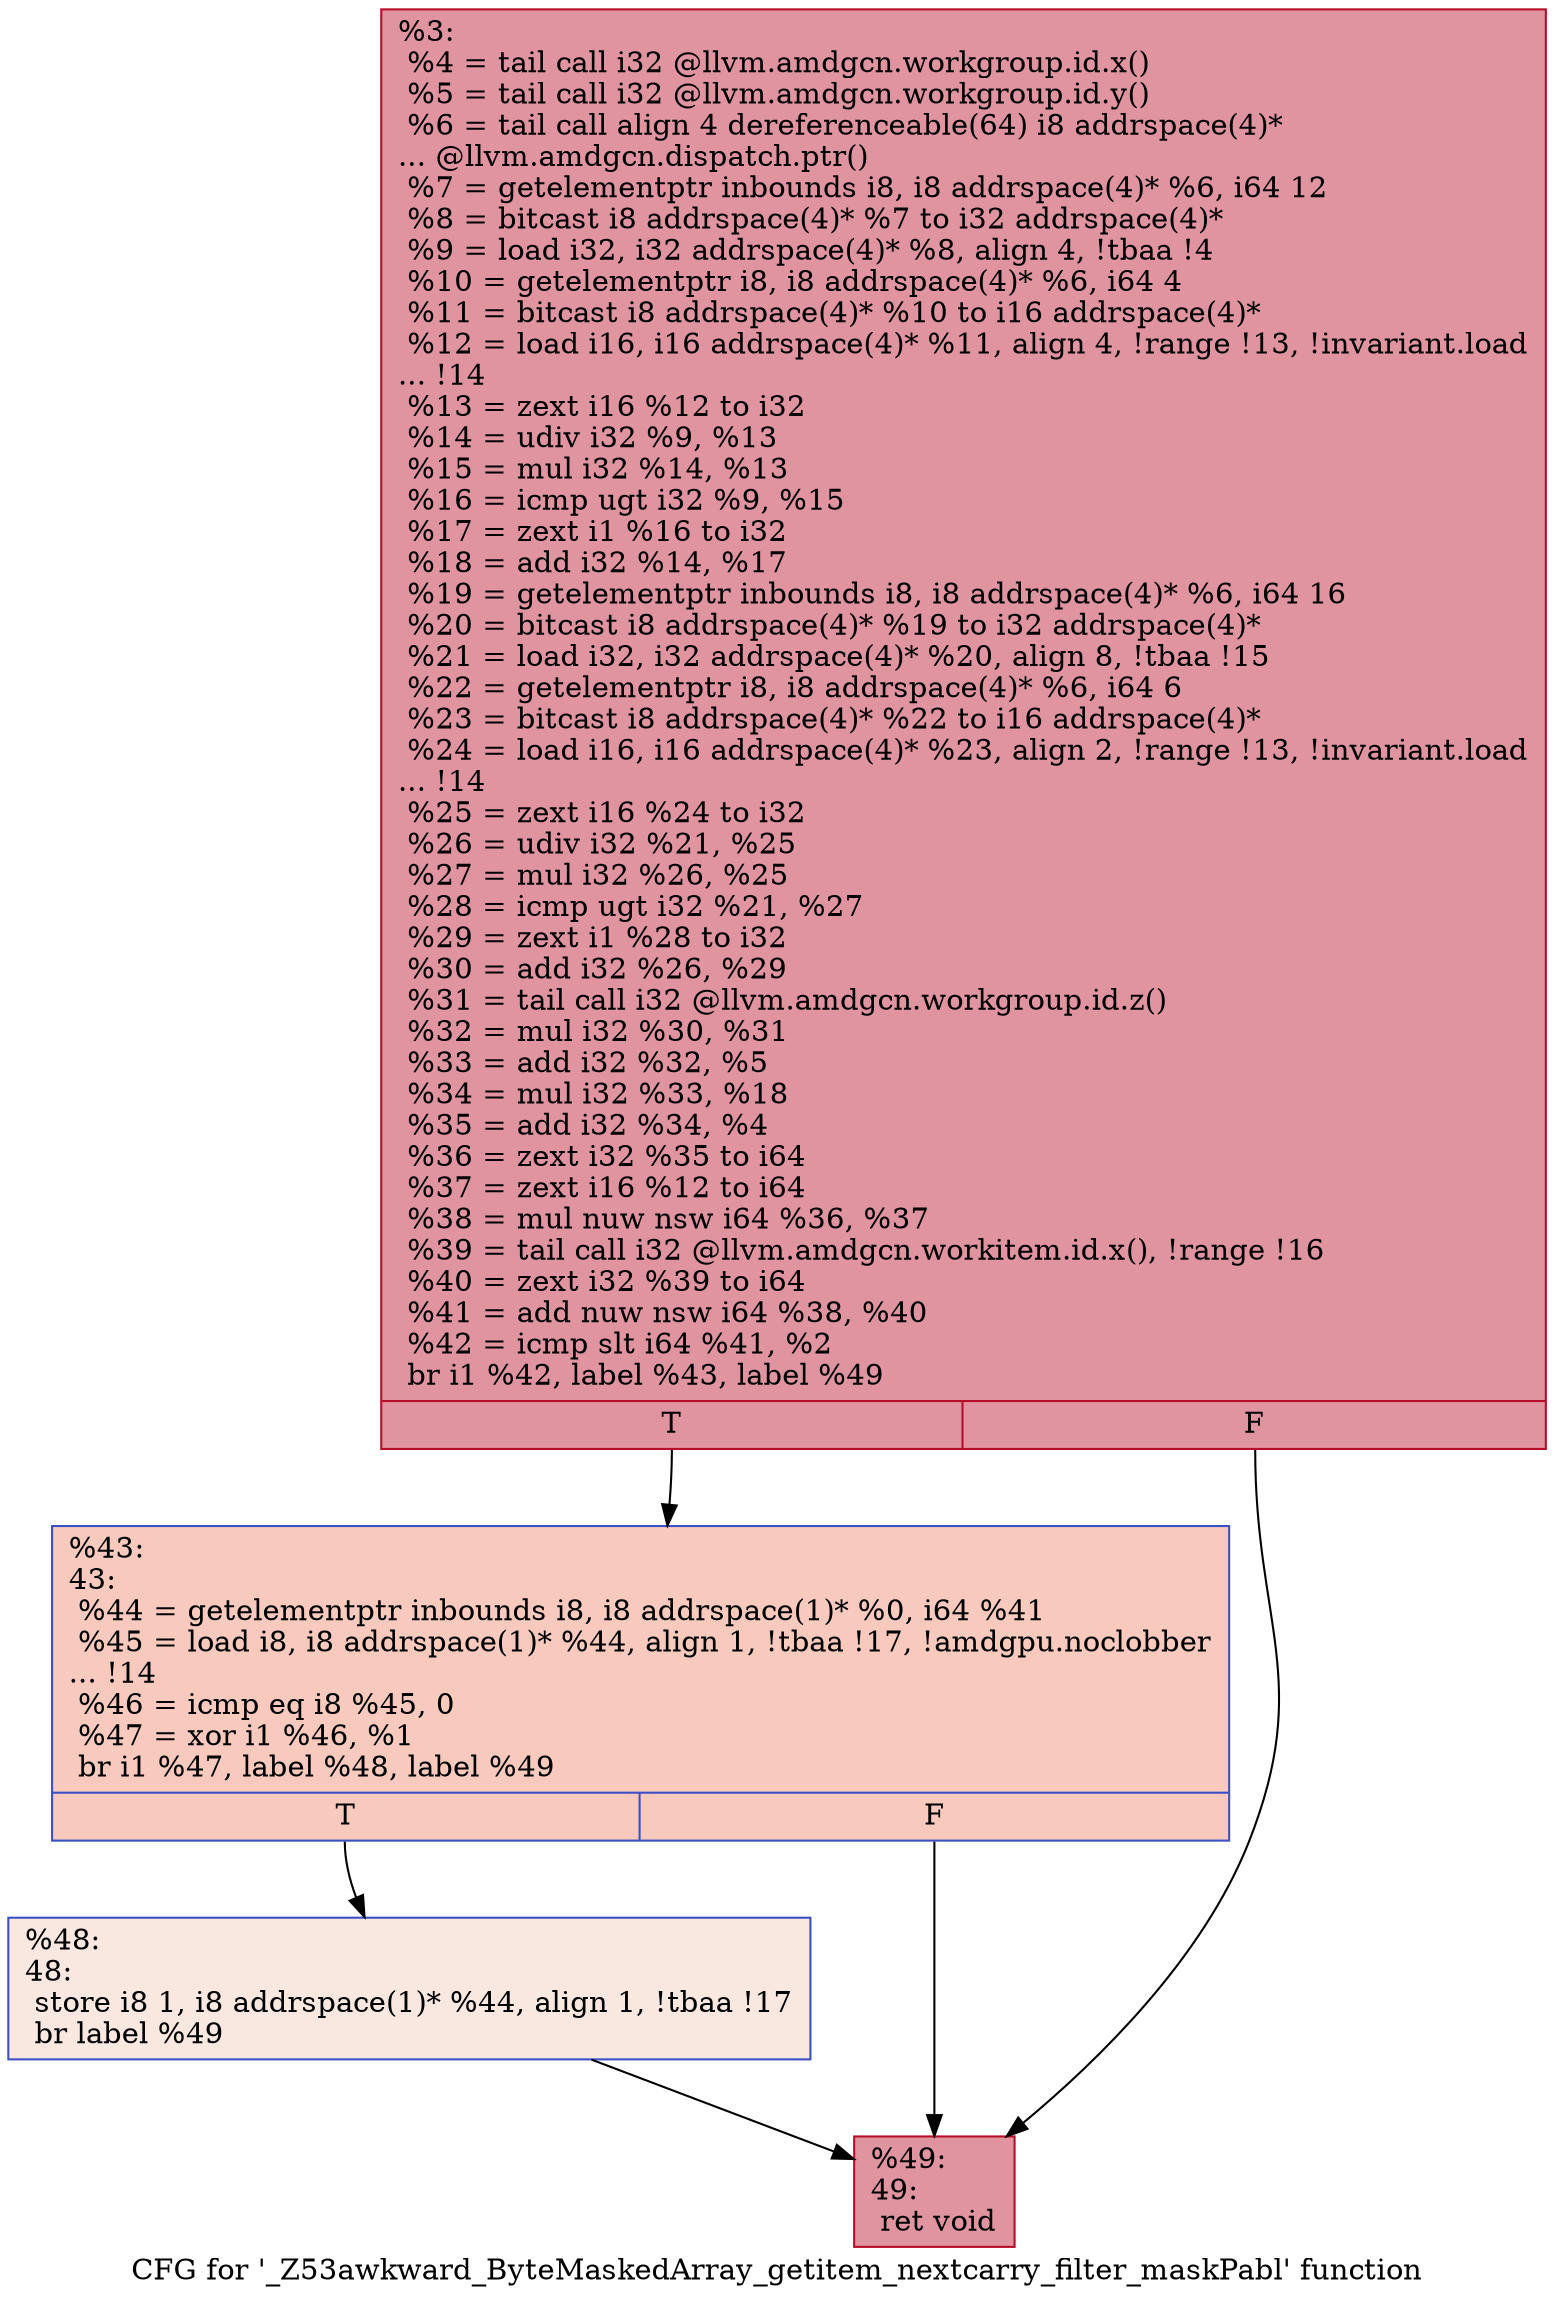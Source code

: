 digraph "CFG for '_Z53awkward_ByteMaskedArray_getitem_nextcarry_filter_maskPabl' function" {
	label="CFG for '_Z53awkward_ByteMaskedArray_getitem_nextcarry_filter_maskPabl' function";

	Node0x608d7e0 [shape=record,color="#b70d28ff", style=filled, fillcolor="#b70d2870",label="{%3:\l  %4 = tail call i32 @llvm.amdgcn.workgroup.id.x()\l  %5 = tail call i32 @llvm.amdgcn.workgroup.id.y()\l  %6 = tail call align 4 dereferenceable(64) i8 addrspace(4)*\l... @llvm.amdgcn.dispatch.ptr()\l  %7 = getelementptr inbounds i8, i8 addrspace(4)* %6, i64 12\l  %8 = bitcast i8 addrspace(4)* %7 to i32 addrspace(4)*\l  %9 = load i32, i32 addrspace(4)* %8, align 4, !tbaa !4\l  %10 = getelementptr i8, i8 addrspace(4)* %6, i64 4\l  %11 = bitcast i8 addrspace(4)* %10 to i16 addrspace(4)*\l  %12 = load i16, i16 addrspace(4)* %11, align 4, !range !13, !invariant.load\l... !14\l  %13 = zext i16 %12 to i32\l  %14 = udiv i32 %9, %13\l  %15 = mul i32 %14, %13\l  %16 = icmp ugt i32 %9, %15\l  %17 = zext i1 %16 to i32\l  %18 = add i32 %14, %17\l  %19 = getelementptr inbounds i8, i8 addrspace(4)* %6, i64 16\l  %20 = bitcast i8 addrspace(4)* %19 to i32 addrspace(4)*\l  %21 = load i32, i32 addrspace(4)* %20, align 8, !tbaa !15\l  %22 = getelementptr i8, i8 addrspace(4)* %6, i64 6\l  %23 = bitcast i8 addrspace(4)* %22 to i16 addrspace(4)*\l  %24 = load i16, i16 addrspace(4)* %23, align 2, !range !13, !invariant.load\l... !14\l  %25 = zext i16 %24 to i32\l  %26 = udiv i32 %21, %25\l  %27 = mul i32 %26, %25\l  %28 = icmp ugt i32 %21, %27\l  %29 = zext i1 %28 to i32\l  %30 = add i32 %26, %29\l  %31 = tail call i32 @llvm.amdgcn.workgroup.id.z()\l  %32 = mul i32 %30, %31\l  %33 = add i32 %32, %5\l  %34 = mul i32 %33, %18\l  %35 = add i32 %34, %4\l  %36 = zext i32 %35 to i64\l  %37 = zext i16 %12 to i64\l  %38 = mul nuw nsw i64 %36, %37\l  %39 = tail call i32 @llvm.amdgcn.workitem.id.x(), !range !16\l  %40 = zext i32 %39 to i64\l  %41 = add nuw nsw i64 %38, %40\l  %42 = icmp slt i64 %41, %2\l  br i1 %42, label %43, label %49\l|{<s0>T|<s1>F}}"];
	Node0x608d7e0:s0 -> Node0x6091a10;
	Node0x608d7e0:s1 -> Node0x6091aa0;
	Node0x6091a10 [shape=record,color="#3d50c3ff", style=filled, fillcolor="#ef886b70",label="{%43:\l43:                                               \l  %44 = getelementptr inbounds i8, i8 addrspace(1)* %0, i64 %41\l  %45 = load i8, i8 addrspace(1)* %44, align 1, !tbaa !17, !amdgpu.noclobber\l... !14\l  %46 = icmp eq i8 %45, 0\l  %47 = xor i1 %46, %1\l  br i1 %47, label %48, label %49\l|{<s0>T|<s1>F}}"];
	Node0x6091a10:s0 -> Node0x6091f90;
	Node0x6091a10:s1 -> Node0x6091aa0;
	Node0x6091f90 [shape=record,color="#3d50c3ff", style=filled, fillcolor="#f1ccb870",label="{%48:\l48:                                               \l  store i8 1, i8 addrspace(1)* %44, align 1, !tbaa !17\l  br label %49\l}"];
	Node0x6091f90 -> Node0x6091aa0;
	Node0x6091aa0 [shape=record,color="#b70d28ff", style=filled, fillcolor="#b70d2870",label="{%49:\l49:                                               \l  ret void\l}"];
}
